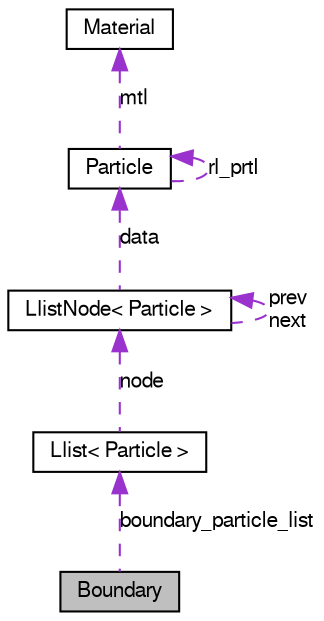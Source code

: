 digraph G
{
  edge [fontname="FreeSans",fontsize="10",labelfontname="FreeSans",labelfontsize="10"];
  node [fontname="FreeSans",fontsize="10",shape=record];
  Node1 [label="Boundary",height=0.2,width=0.4,color="black", fillcolor="grey75", style="filled" fontcolor="black"];
  Node2 -> Node1 [dir=back,color="darkorchid3",fontsize="10",style="dashed",label="boundary_particle_list"];
  Node2 [label="Llist\< Particle \>",height=0.2,width=0.4,color="black", fillcolor="white", style="filled",URL="$classLlist.html"];
  Node3 -> Node2 [dir=back,color="darkorchid3",fontsize="10",style="dashed",label="node"];
  Node3 [label="LlistNode\< Particle \>",height=0.2,width=0.4,color="black", fillcolor="white", style="filled",URL="$classLlistNode.html"];
  Node4 -> Node3 [dir=back,color="darkorchid3",fontsize="10",style="dashed",label="data"];
  Node4 [label="Particle",height=0.2,width=0.4,color="black", fillcolor="white", style="filled",URL="$classParticle.html",tooltip="Particle class."];
  Node5 -> Node4 [dir=back,color="darkorchid3",fontsize="10",style="dashed",label="mtl"];
  Node5 [label="Material",height=0.2,width=0.4,color="black", fillcolor="white", style="filled",URL="$classMaterial.html",tooltip="Material."];
  Node4 -> Node4 [dir=back,color="darkorchid3",fontsize="10",style="dashed",label="rl_prtl"];
  Node3 -> Node3 [dir=back,color="darkorchid3",fontsize="10",style="dashed",label="prev\nnext"];
}
